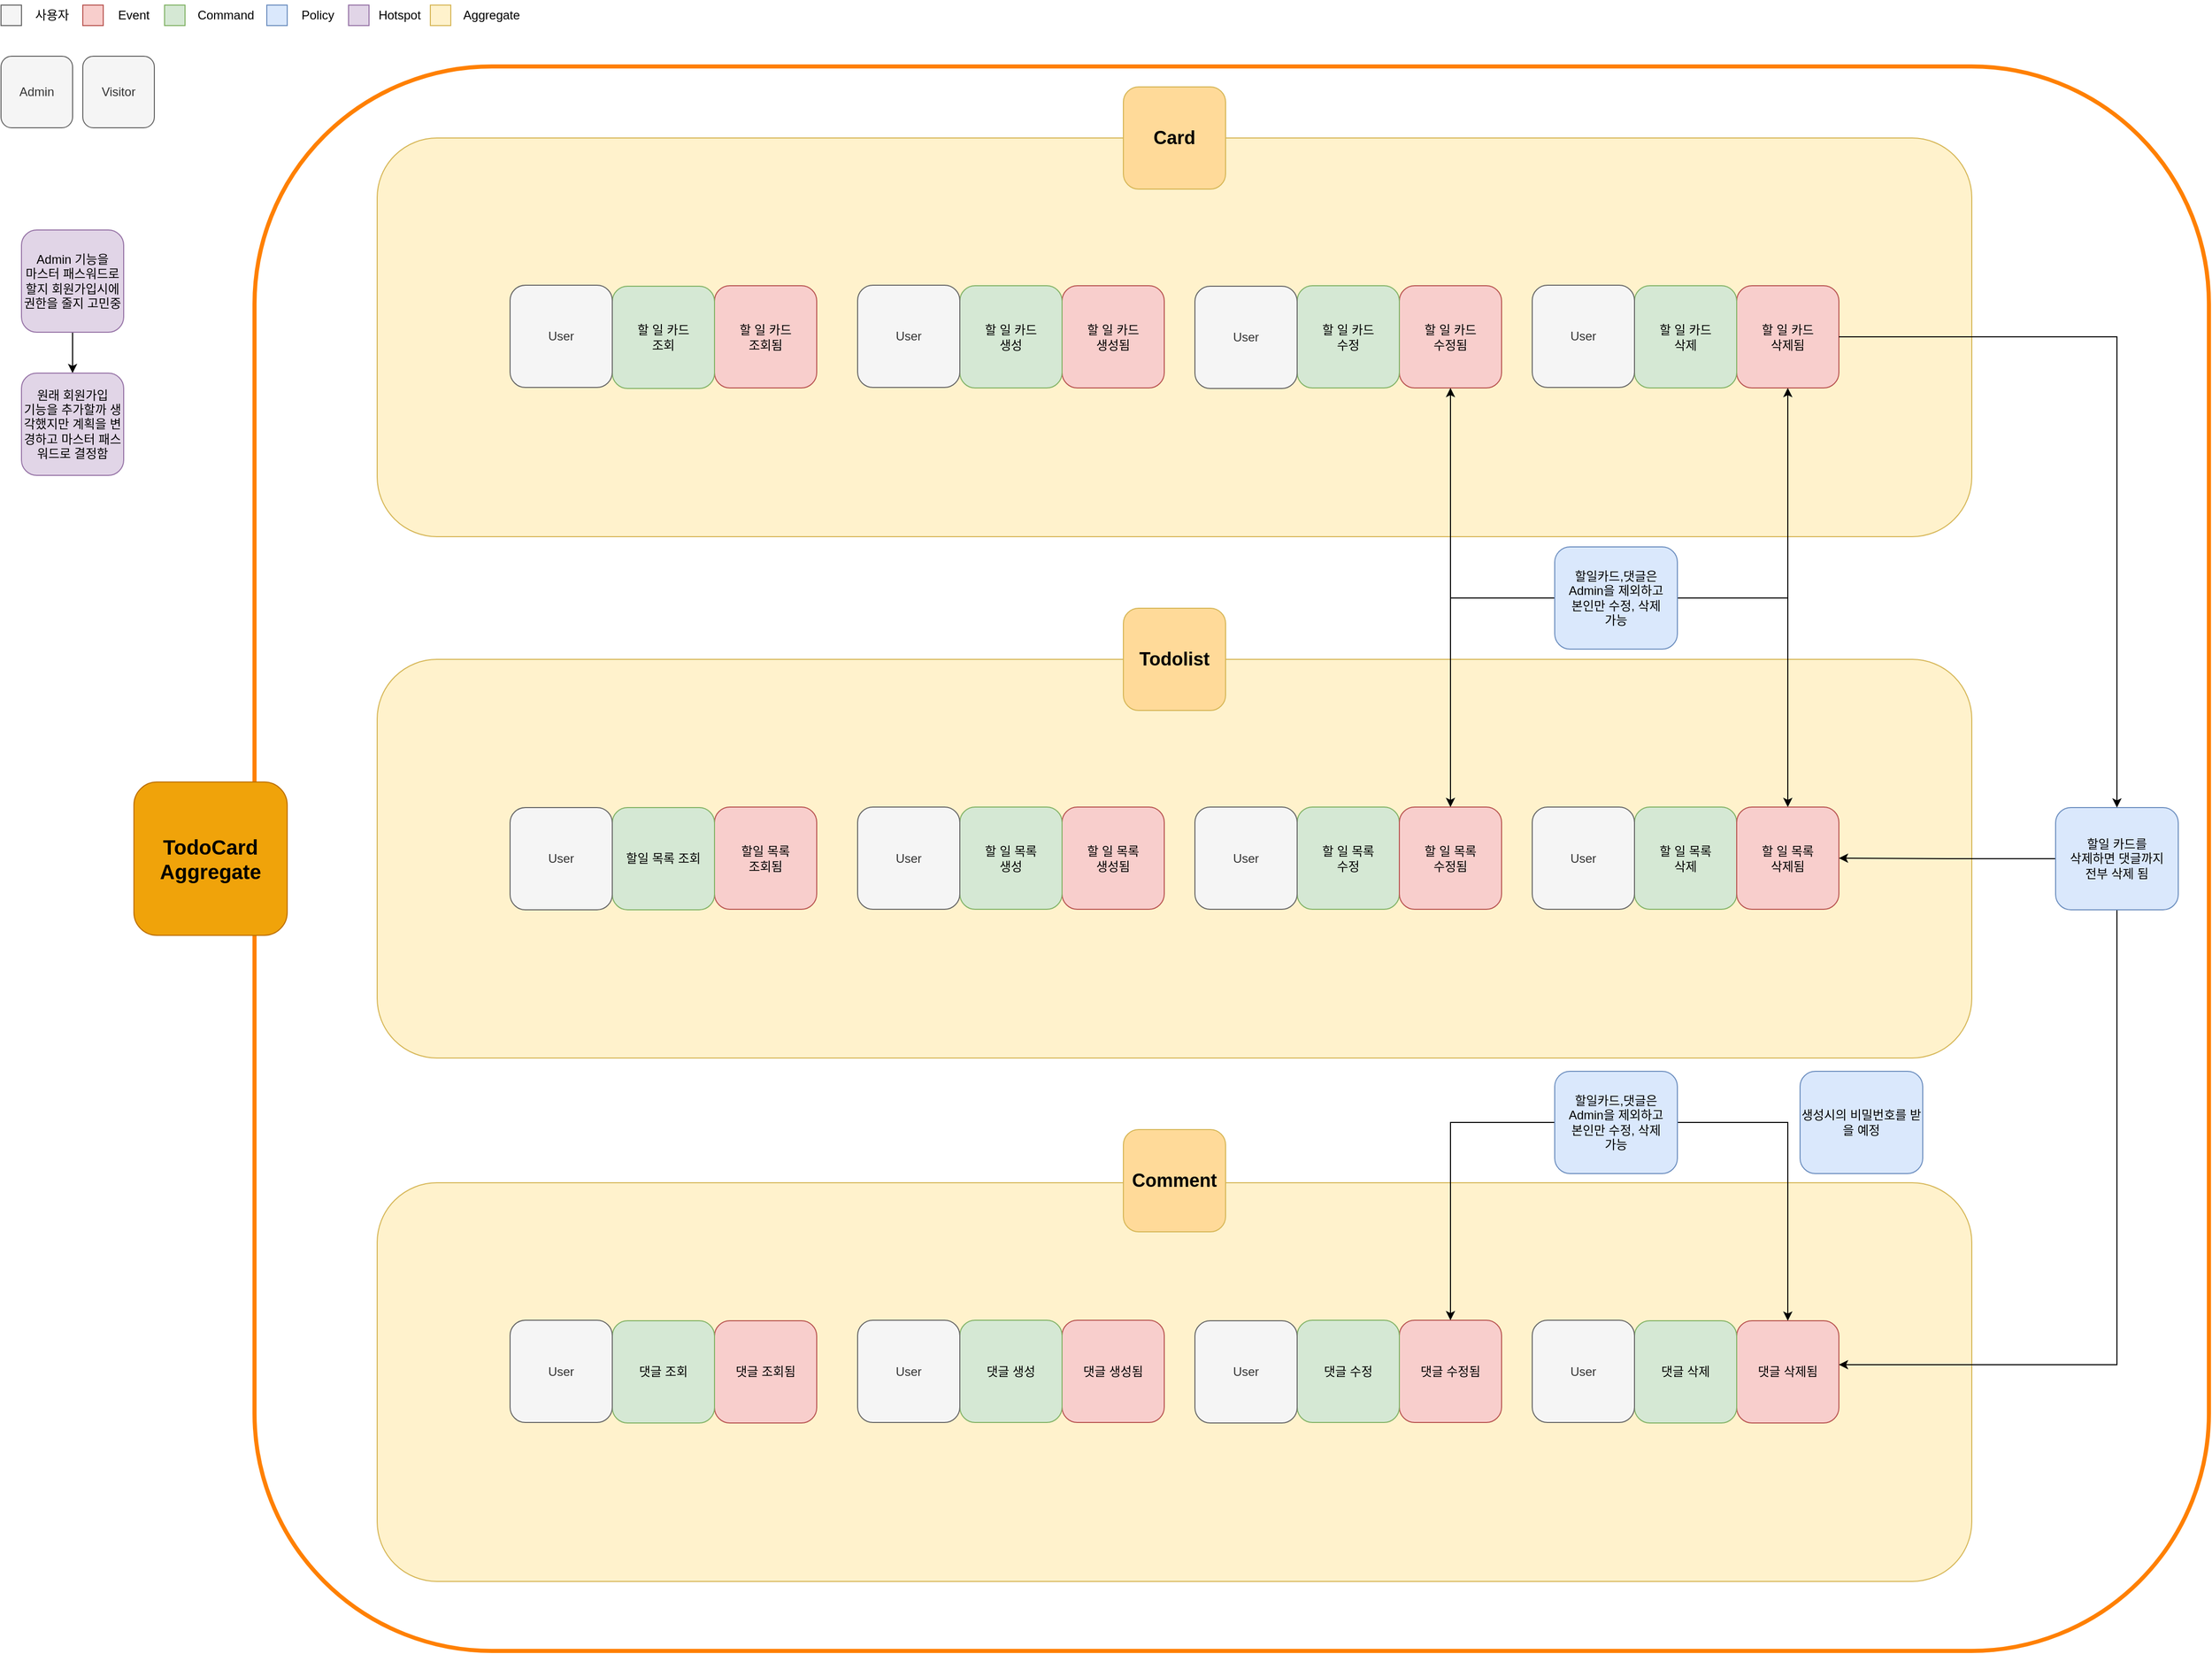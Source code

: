 <mxfile version="22.1.11" type="github">
  <diagram name="페이지-1" id="-9kYVZUIbWZYHaVwmAR1">
    <mxGraphModel dx="2185" dy="1126" grid="1" gridSize="10" guides="1" tooltips="1" connect="1" arrows="1" fold="1" page="1" pageScale="1" pageWidth="2336" pageHeight="1654" math="0" shadow="0">
      <root>
        <mxCell id="0" />
        <mxCell id="1" parent="0" />
        <mxCell id="V4XxWLxD8AYXxICH_YEM-58" value="" style="rounded=1;whiteSpace=wrap;html=1;fillColor=none;strokeColor=#FF8000;strokeWidth=4;" vertex="1" parent="1">
          <mxGeometry x="268" y="80" width="1912" height="1550" as="geometry" />
        </mxCell>
        <mxCell id="Omis2yteOAZ9eG1iLl5r-142" value="" style="group;movable=1;resizable=1;rotatable=1;deletable=1;editable=1;locked=0;connectable=1;" parent="1" vertex="1" connectable="0">
          <mxGeometry x="388" y="660" width="1560" height="390" as="geometry" />
        </mxCell>
        <mxCell id="Omis2yteOAZ9eG1iLl5r-140" value="" style="rounded=1;whiteSpace=wrap;html=1;fillColor=#fff2cc;strokeColor=#d6b656;movable=1;resizable=1;rotatable=1;deletable=1;editable=1;locked=0;connectable=1;" parent="Omis2yteOAZ9eG1iLl5r-142" vertex="1">
          <mxGeometry width="1560" height="390" as="geometry" />
        </mxCell>
        <mxCell id="Omis2yteOAZ9eG1iLl5r-42" value="할일 목록&lt;br&gt;조회됨" style="rounded=1;whiteSpace=wrap;html=1;fillColor=#f8cecc;strokeColor=#b85450;movable=1;resizable=1;rotatable=1;deletable=1;editable=1;locked=0;connectable=1;" parent="Omis2yteOAZ9eG1iLl5r-142" vertex="1">
          <mxGeometry x="330" y="144.5" width="100" height="100" as="geometry" />
        </mxCell>
        <mxCell id="Omis2yteOAZ9eG1iLl5r-43" value="할 일 목록&lt;br&gt;생성됨" style="rounded=1;whiteSpace=wrap;html=1;fillColor=#f8cecc;strokeColor=#b85450;movable=1;resizable=1;rotatable=1;deletable=1;editable=1;locked=0;connectable=1;" parent="Omis2yteOAZ9eG1iLl5r-142" vertex="1">
          <mxGeometry x="670" y="144.5" width="100" height="100" as="geometry" />
        </mxCell>
        <mxCell id="Omis2yteOAZ9eG1iLl5r-75" value="할일 목록 조회" style="rounded=1;whiteSpace=wrap;html=1;fillColor=#d5e8d4;strokeColor=#82b366;movable=1;resizable=1;rotatable=1;deletable=1;editable=1;locked=0;connectable=1;" parent="Omis2yteOAZ9eG1iLl5r-142" vertex="1">
          <mxGeometry x="230" y="145" width="100" height="100" as="geometry" />
        </mxCell>
        <mxCell id="Omis2yteOAZ9eG1iLl5r-76" value="할 일 목록&lt;br&gt;생성" style="rounded=1;whiteSpace=wrap;html=1;fillColor=#d5e8d4;strokeColor=#82b366;movable=1;resizable=1;rotatable=1;deletable=1;editable=1;locked=0;connectable=1;" parent="Omis2yteOAZ9eG1iLl5r-142" vertex="1">
          <mxGeometry x="570" y="144.5" width="100" height="100" as="geometry" />
        </mxCell>
        <mxCell id="Omis2yteOAZ9eG1iLl5r-77" value="할 일 목록&lt;br&gt;수정" style="rounded=1;whiteSpace=wrap;html=1;fillColor=#d5e8d4;strokeColor=#82b366;movable=1;resizable=1;rotatable=1;deletable=1;editable=1;locked=0;connectable=1;" parent="Omis2yteOAZ9eG1iLl5r-142" vertex="1">
          <mxGeometry x="900" y="144.5" width="100" height="100" as="geometry" />
        </mxCell>
        <mxCell id="Omis2yteOAZ9eG1iLl5r-80" value="할 일 목록&lt;br&gt;삭제" style="rounded=1;whiteSpace=wrap;html=1;fillColor=#d5e8d4;strokeColor=#82b366;movable=1;resizable=1;rotatable=1;deletable=1;editable=1;locked=0;connectable=1;" parent="Omis2yteOAZ9eG1iLl5r-142" vertex="1">
          <mxGeometry x="1230" y="144.5" width="100" height="100" as="geometry" />
        </mxCell>
        <mxCell id="V4XxWLxD8AYXxICH_YEM-34" value="User" style="rounded=1;whiteSpace=wrap;html=1;fillColor=#f5f5f5;fontColor=#333333;strokeColor=#666666;movable=1;resizable=1;rotatable=1;deletable=1;editable=1;locked=0;connectable=1;" vertex="1" parent="Omis2yteOAZ9eG1iLl5r-142">
          <mxGeometry x="130" y="145" width="100" height="100" as="geometry" />
        </mxCell>
        <mxCell id="V4XxWLxD8AYXxICH_YEM-35" value="User" style="rounded=1;whiteSpace=wrap;html=1;fillColor=#f5f5f5;fontColor=#333333;strokeColor=#666666;movable=1;resizable=1;rotatable=1;deletable=1;editable=1;locked=0;connectable=1;" vertex="1" parent="Omis2yteOAZ9eG1iLl5r-142">
          <mxGeometry x="470" y="144.5" width="100" height="100" as="geometry" />
        </mxCell>
        <mxCell id="V4XxWLxD8AYXxICH_YEM-36" value="User" style="rounded=1;whiteSpace=wrap;html=1;fillColor=#f5f5f5;fontColor=#333333;strokeColor=#666666;movable=1;resizable=1;rotatable=1;deletable=1;editable=1;locked=0;connectable=1;" vertex="1" parent="Omis2yteOAZ9eG1iLl5r-142">
          <mxGeometry x="800" y="144.5" width="100" height="100" as="geometry" />
        </mxCell>
        <mxCell id="V4XxWLxD8AYXxICH_YEM-37" value="User" style="rounded=1;whiteSpace=wrap;html=1;fillColor=#f5f5f5;fontColor=#333333;strokeColor=#666666;movable=1;resizable=1;rotatable=1;deletable=1;editable=1;locked=0;connectable=1;" vertex="1" parent="Omis2yteOAZ9eG1iLl5r-142">
          <mxGeometry x="1130" y="144.5" width="100" height="100" as="geometry" />
        </mxCell>
        <mxCell id="Omis2yteOAZ9eG1iLl5r-44" value="할 일 목록&lt;br&gt;수정됨" style="rounded=1;whiteSpace=wrap;html=1;fillColor=#f8cecc;strokeColor=#b85450;movable=1;resizable=1;rotatable=1;deletable=1;editable=1;locked=0;connectable=1;" parent="Omis2yteOAZ9eG1iLl5r-142" vertex="1">
          <mxGeometry x="1000" y="144.5" width="100" height="100" as="geometry" />
        </mxCell>
        <mxCell id="Omis2yteOAZ9eG1iLl5r-45" value="할 일 목록&lt;br&gt;삭제됨" style="rounded=1;whiteSpace=wrap;html=1;fillColor=#f8cecc;strokeColor=#b85450;movable=1;resizable=1;rotatable=1;deletable=1;editable=1;locked=0;connectable=1;" parent="Omis2yteOAZ9eG1iLl5r-142" vertex="1">
          <mxGeometry x="1330" y="144.5" width="100" height="100" as="geometry" />
        </mxCell>
        <mxCell id="Omis2yteOAZ9eG1iLl5r-144" value="" style="group;movable=1;resizable=1;rotatable=1;deletable=1;editable=1;locked=0;connectable=1;" parent="1" vertex="1" connectable="0">
          <mxGeometry x="388" y="1172" width="1560" height="390" as="geometry" />
        </mxCell>
        <mxCell id="Omis2yteOAZ9eG1iLl5r-141" value="" style="rounded=1;whiteSpace=wrap;html=1;fillColor=#fff2cc;strokeColor=#d6b656;movable=1;resizable=1;rotatable=1;deletable=1;editable=1;locked=0;connectable=1;" parent="Omis2yteOAZ9eG1iLl5r-144" vertex="1">
          <mxGeometry width="1560" height="390" as="geometry" />
        </mxCell>
        <mxCell id="Omis2yteOAZ9eG1iLl5r-48" value="댓글 조회됨" style="rounded=1;whiteSpace=wrap;html=1;fillColor=#f8cecc;strokeColor=#b85450;movable=1;resizable=1;rotatable=1;deletable=1;editable=1;locked=0;connectable=1;" parent="Omis2yteOAZ9eG1iLl5r-144" vertex="1">
          <mxGeometry x="330" y="135" width="100" height="100" as="geometry" />
        </mxCell>
        <mxCell id="Omis2yteOAZ9eG1iLl5r-49" value="댓글 생성됨" style="rounded=1;whiteSpace=wrap;html=1;fillColor=#f8cecc;strokeColor=#b85450;movable=1;resizable=1;rotatable=1;deletable=1;editable=1;locked=0;connectable=1;" parent="Omis2yteOAZ9eG1iLl5r-144" vertex="1">
          <mxGeometry x="670" y="134.5" width="100" height="100" as="geometry" />
        </mxCell>
        <mxCell id="Omis2yteOAZ9eG1iLl5r-50" value="댓글 수정됨" style="rounded=1;whiteSpace=wrap;html=1;fillColor=#f8cecc;strokeColor=#b85450;movable=1;resizable=1;rotatable=1;deletable=1;editable=1;locked=0;connectable=1;" parent="Omis2yteOAZ9eG1iLl5r-144" vertex="1">
          <mxGeometry x="1000" y="134.5" width="100" height="100" as="geometry" />
        </mxCell>
        <mxCell id="Omis2yteOAZ9eG1iLl5r-51" value="댓글 삭제됨" style="rounded=1;whiteSpace=wrap;html=1;fillColor=#f8cecc;strokeColor=#b85450;movable=1;resizable=1;rotatable=1;deletable=1;editable=1;locked=0;connectable=1;" parent="Omis2yteOAZ9eG1iLl5r-144" vertex="1">
          <mxGeometry x="1330" y="135" width="100" height="100" as="geometry" />
        </mxCell>
        <mxCell id="Omis2yteOAZ9eG1iLl5r-82" value="댓글 삭제" style="rounded=1;whiteSpace=wrap;html=1;fillColor=#d5e8d4;strokeColor=#82b366;movable=1;resizable=1;rotatable=1;deletable=1;editable=1;locked=0;connectable=1;" parent="Omis2yteOAZ9eG1iLl5r-144" vertex="1">
          <mxGeometry x="1230" y="135" width="100" height="100" as="geometry" />
        </mxCell>
        <mxCell id="Omis2yteOAZ9eG1iLl5r-83" value="댓글 수정" style="rounded=1;whiteSpace=wrap;html=1;fillColor=#d5e8d4;strokeColor=#82b366;movable=1;resizable=1;rotatable=1;deletable=1;editable=1;locked=0;connectable=1;" parent="Omis2yteOAZ9eG1iLl5r-144" vertex="1">
          <mxGeometry x="900" y="134.5" width="100" height="100" as="geometry" />
        </mxCell>
        <mxCell id="Omis2yteOAZ9eG1iLl5r-84" value="댓글 생성" style="rounded=1;whiteSpace=wrap;html=1;fillColor=#d5e8d4;strokeColor=#82b366;movable=1;resizable=1;rotatable=1;deletable=1;editable=1;locked=0;connectable=1;" parent="Omis2yteOAZ9eG1iLl5r-144" vertex="1">
          <mxGeometry x="570" y="134.5" width="100" height="100" as="geometry" />
        </mxCell>
        <mxCell id="Omis2yteOAZ9eG1iLl5r-85" value="댓글 조회" style="rounded=1;whiteSpace=wrap;html=1;fillColor=#d5e8d4;strokeColor=#82b366;movable=1;resizable=1;rotatable=1;deletable=1;editable=1;locked=0;connectable=1;" parent="Omis2yteOAZ9eG1iLl5r-144" vertex="1">
          <mxGeometry x="230" y="135" width="100" height="100" as="geometry" />
        </mxCell>
        <mxCell id="Omis2yteOAZ9eG1iLl5r-110" value="" style="group;movable=1;resizable=1;rotatable=1;deletable=1;editable=1;locked=0;connectable=1;" parent="Omis2yteOAZ9eG1iLl5r-144" vertex="1" connectable="0">
          <mxGeometry x="470" y="85" width="100" height="199" as="geometry" />
        </mxCell>
        <mxCell id="V4XxWLxD8AYXxICH_YEM-38" value="User" style="rounded=1;whiteSpace=wrap;html=1;fillColor=#f5f5f5;fontColor=#333333;strokeColor=#666666;movable=1;resizable=1;rotatable=1;deletable=1;editable=1;locked=0;connectable=1;" vertex="1" parent="Omis2yteOAZ9eG1iLl5r-144">
          <mxGeometry x="130" y="134.5" width="100" height="100" as="geometry" />
        </mxCell>
        <mxCell id="V4XxWLxD8AYXxICH_YEM-39" value="User" style="rounded=1;whiteSpace=wrap;html=1;fillColor=#f5f5f5;fontColor=#333333;strokeColor=#666666;movable=1;resizable=1;rotatable=1;deletable=1;editable=1;locked=0;connectable=1;" vertex="1" parent="Omis2yteOAZ9eG1iLl5r-144">
          <mxGeometry x="470" y="134.5" width="100" height="100" as="geometry" />
        </mxCell>
        <mxCell id="V4XxWLxD8AYXxICH_YEM-40" value="User" style="rounded=1;whiteSpace=wrap;html=1;fillColor=#f5f5f5;fontColor=#333333;strokeColor=#666666;movable=1;resizable=1;rotatable=1;deletable=1;editable=1;locked=0;connectable=1;" vertex="1" parent="Omis2yteOAZ9eG1iLl5r-144">
          <mxGeometry x="800" y="135" width="100" height="100" as="geometry" />
        </mxCell>
        <mxCell id="V4XxWLxD8AYXxICH_YEM-41" value="User" style="rounded=1;whiteSpace=wrap;html=1;fillColor=#f5f5f5;fontColor=#333333;strokeColor=#666666;movable=1;resizable=1;rotatable=1;deletable=1;editable=1;locked=0;connectable=1;" vertex="1" parent="Omis2yteOAZ9eG1iLl5r-144">
          <mxGeometry x="1130" y="134.5" width="100" height="100" as="geometry" />
        </mxCell>
        <mxCell id="V4XxWLxD8AYXxICH_YEM-4" value="" style="group;movable=1;resizable=1;rotatable=1;deletable=1;editable=1;locked=0;connectable=1;" vertex="1" connectable="0" parent="1">
          <mxGeometry x="388" y="150" width="1560" height="390" as="geometry" />
        </mxCell>
        <mxCell id="V4XxWLxD8AYXxICH_YEM-5" value="" style="rounded=1;whiteSpace=wrap;html=1;fillColor=#fff2cc;strokeColor=#d6b656;movable=1;resizable=1;rotatable=1;deletable=1;editable=1;locked=0;connectable=1;" vertex="1" parent="V4XxWLxD8AYXxICH_YEM-4">
          <mxGeometry width="1560" height="390" as="geometry" />
        </mxCell>
        <mxCell id="V4XxWLxD8AYXxICH_YEM-6" value="할 일 카드&lt;br&gt;조회됨" style="rounded=1;whiteSpace=wrap;html=1;fillColor=#f8cecc;strokeColor=#b85450;movable=1;resizable=1;rotatable=1;deletable=1;editable=1;locked=0;connectable=1;" vertex="1" parent="V4XxWLxD8AYXxICH_YEM-4">
          <mxGeometry x="330" y="144.5" width="100" height="100" as="geometry" />
        </mxCell>
        <mxCell id="V4XxWLxD8AYXxICH_YEM-7" value="할 일 카드&lt;br&gt;생성됨" style="rounded=1;whiteSpace=wrap;html=1;fillColor=#f8cecc;strokeColor=#b85450;movable=1;resizable=1;rotatable=1;deletable=1;editable=1;locked=0;connectable=1;" vertex="1" parent="V4XxWLxD8AYXxICH_YEM-4">
          <mxGeometry x="670" y="144.5" width="100" height="100" as="geometry" />
        </mxCell>
        <mxCell id="V4XxWLxD8AYXxICH_YEM-8" value="할 일 카드&lt;br&gt;수정됨" style="rounded=1;whiteSpace=wrap;html=1;fillColor=#f8cecc;strokeColor=#b85450;movable=1;resizable=1;rotatable=1;deletable=1;editable=1;locked=0;connectable=1;" vertex="1" parent="V4XxWLxD8AYXxICH_YEM-4">
          <mxGeometry x="1000" y="144.5" width="100" height="100" as="geometry" />
        </mxCell>
        <mxCell id="V4XxWLxD8AYXxICH_YEM-9" value="할 일 카드&lt;br&gt;삭제됨" style="rounded=1;whiteSpace=wrap;html=1;fillColor=#f8cecc;strokeColor=#b85450;movable=1;resizable=1;rotatable=1;deletable=1;editable=1;locked=0;connectable=1;" vertex="1" parent="V4XxWLxD8AYXxICH_YEM-4">
          <mxGeometry x="1330" y="144.5" width="100" height="100" as="geometry" />
        </mxCell>
        <mxCell id="V4XxWLxD8AYXxICH_YEM-10" value="할 일 카드&lt;br&gt;조회" style="rounded=1;whiteSpace=wrap;html=1;fillColor=#d5e8d4;strokeColor=#82b366;movable=1;resizable=1;rotatable=1;deletable=1;editable=1;locked=0;connectable=1;" vertex="1" parent="V4XxWLxD8AYXxICH_YEM-4">
          <mxGeometry x="230" y="145" width="100" height="100" as="geometry" />
        </mxCell>
        <mxCell id="V4XxWLxD8AYXxICH_YEM-11" value="할 일 카드&lt;br&gt;생성" style="rounded=1;whiteSpace=wrap;html=1;fillColor=#d5e8d4;strokeColor=#82b366;movable=1;resizable=1;rotatable=1;deletable=1;editable=1;locked=0;connectable=1;" vertex="1" parent="V4XxWLxD8AYXxICH_YEM-4">
          <mxGeometry x="570" y="144.5" width="100" height="100" as="geometry" />
        </mxCell>
        <mxCell id="V4XxWLxD8AYXxICH_YEM-12" value="할 일 카드&lt;br&gt;수정" style="rounded=1;whiteSpace=wrap;html=1;fillColor=#d5e8d4;strokeColor=#82b366;movable=1;resizable=1;rotatable=1;deletable=1;editable=1;locked=0;connectable=1;" vertex="1" parent="V4XxWLxD8AYXxICH_YEM-4">
          <mxGeometry x="900" y="144.5" width="100" height="100" as="geometry" />
        </mxCell>
        <mxCell id="V4XxWLxD8AYXxICH_YEM-13" value="할 일 카드&lt;br&gt;삭제" style="rounded=1;whiteSpace=wrap;html=1;fillColor=#d5e8d4;strokeColor=#82b366;movable=1;resizable=1;rotatable=1;deletable=1;editable=1;locked=0;connectable=1;" vertex="1" parent="V4XxWLxD8AYXxICH_YEM-4">
          <mxGeometry x="1230" y="144.5" width="100" height="100" as="geometry" />
        </mxCell>
        <mxCell id="V4XxWLxD8AYXxICH_YEM-29" value="User" style="rounded=1;whiteSpace=wrap;html=1;fillColor=#f5f5f5;fontColor=#333333;strokeColor=#666666;movable=1;resizable=1;rotatable=1;deletable=1;editable=1;locked=0;connectable=1;" vertex="1" parent="V4XxWLxD8AYXxICH_YEM-4">
          <mxGeometry x="1130" y="144" width="100" height="100" as="geometry" />
        </mxCell>
        <mxCell id="V4XxWLxD8AYXxICH_YEM-31" value="User" style="rounded=1;whiteSpace=wrap;html=1;fillColor=#f5f5f5;fontColor=#333333;strokeColor=#666666;movable=1;resizable=1;rotatable=1;deletable=1;editable=1;locked=0;connectable=1;" vertex="1" parent="V4XxWLxD8AYXxICH_YEM-4">
          <mxGeometry x="800" y="145" width="100" height="100" as="geometry" />
        </mxCell>
        <mxCell id="V4XxWLxD8AYXxICH_YEM-32" value="User" style="rounded=1;whiteSpace=wrap;html=1;fillColor=#f5f5f5;fontColor=#333333;strokeColor=#666666;movable=1;resizable=1;rotatable=1;deletable=1;editable=1;locked=0;connectable=1;" vertex="1" parent="V4XxWLxD8AYXxICH_YEM-4">
          <mxGeometry x="470" y="144" width="100" height="100" as="geometry" />
        </mxCell>
        <mxCell id="V4XxWLxD8AYXxICH_YEM-33" value="User" style="rounded=1;whiteSpace=wrap;html=1;fillColor=#f5f5f5;fontColor=#333333;strokeColor=#666666;movable=1;resizable=1;rotatable=1;deletable=1;editable=1;locked=0;connectable=1;" vertex="1" parent="V4XxWLxD8AYXxICH_YEM-4">
          <mxGeometry x="130" y="144" width="100" height="100" as="geometry" />
        </mxCell>
        <mxCell id="Omis2yteOAZ9eG1iLl5r-1" value="" style="whiteSpace=wrap;html=1;aspect=fixed;fillColor=#f5f5f5;fontColor=#333333;strokeColor=#666666;movable=1;resizable=1;rotatable=1;deletable=1;editable=1;locked=0;connectable=1;" parent="1" vertex="1">
          <mxGeometry x="20" y="20" width="20" height="20" as="geometry" />
        </mxCell>
        <mxCell id="Omis2yteOAZ9eG1iLl5r-15" value="사용자" style="text;html=1;strokeColor=none;fillColor=none;align=center;verticalAlign=middle;whiteSpace=wrap;rounded=0;movable=1;resizable=1;rotatable=1;deletable=1;editable=1;locked=0;connectable=1;" parent="1" vertex="1">
          <mxGeometry x="40" y="15" width="60" height="30" as="geometry" />
        </mxCell>
        <mxCell id="Omis2yteOAZ9eG1iLl5r-16" value="" style="whiteSpace=wrap;html=1;aspect=fixed;fillColor=#f8cecc;strokeColor=#b85450;movable=1;resizable=1;rotatable=1;deletable=1;editable=1;locked=0;connectable=1;" parent="1" vertex="1">
          <mxGeometry x="100" y="20" width="20" height="20" as="geometry" />
        </mxCell>
        <mxCell id="Omis2yteOAZ9eG1iLl5r-17" value="Event" style="text;html=1;strokeColor=none;fillColor=none;align=center;verticalAlign=middle;whiteSpace=wrap;rounded=0;movable=1;resizable=1;rotatable=1;deletable=1;editable=1;locked=0;connectable=1;" parent="1" vertex="1">
          <mxGeometry x="120" y="15" width="60" height="30" as="geometry" />
        </mxCell>
        <mxCell id="Omis2yteOAZ9eG1iLl5r-18" value="" style="whiteSpace=wrap;html=1;aspect=fixed;fillColor=#d5e8d4;strokeColor=#82b366;movable=1;resizable=1;rotatable=1;deletable=1;editable=1;locked=0;connectable=1;" parent="1" vertex="1">
          <mxGeometry x="180" y="20" width="20" height="20" as="geometry" />
        </mxCell>
        <mxCell id="Omis2yteOAZ9eG1iLl5r-19" value="Command" style="text;html=1;strokeColor=none;fillColor=none;align=center;verticalAlign=middle;whiteSpace=wrap;rounded=0;movable=1;resizable=1;rotatable=1;deletable=1;editable=1;locked=0;connectable=1;" parent="1" vertex="1">
          <mxGeometry x="210" y="15" width="60" height="30" as="geometry" />
        </mxCell>
        <mxCell id="Omis2yteOAZ9eG1iLl5r-20" value="" style="whiteSpace=wrap;html=1;aspect=fixed;fillColor=#dae8fc;strokeColor=#6c8ebf;movable=1;resizable=1;rotatable=1;deletable=1;editable=1;locked=0;connectable=1;" parent="1" vertex="1">
          <mxGeometry x="280" y="20" width="20" height="20" as="geometry" />
        </mxCell>
        <mxCell id="Omis2yteOAZ9eG1iLl5r-21" value="Policy" style="text;html=1;strokeColor=none;fillColor=none;align=center;verticalAlign=middle;whiteSpace=wrap;rounded=0;movable=1;resizable=1;rotatable=1;deletable=1;editable=1;locked=0;connectable=1;" parent="1" vertex="1">
          <mxGeometry x="300" y="15" width="60" height="30" as="geometry" />
        </mxCell>
        <mxCell id="Omis2yteOAZ9eG1iLl5r-22" value="" style="whiteSpace=wrap;html=1;aspect=fixed;fillColor=#e1d5e7;strokeColor=#9673a6;movable=1;resizable=1;rotatable=1;deletable=1;editable=1;locked=0;connectable=1;" parent="1" vertex="1">
          <mxGeometry x="360" y="20" width="20" height="20" as="geometry" />
        </mxCell>
        <mxCell id="Omis2yteOAZ9eG1iLl5r-23" value="Hotspot" style="text;html=1;strokeColor=none;fillColor=none;align=center;verticalAlign=middle;whiteSpace=wrap;rounded=0;movable=1;resizable=1;rotatable=1;deletable=1;editable=1;locked=0;connectable=1;" parent="1" vertex="1">
          <mxGeometry x="380" y="15" width="60" height="30" as="geometry" />
        </mxCell>
        <mxCell id="Omis2yteOAZ9eG1iLl5r-24" value="" style="whiteSpace=wrap;html=1;aspect=fixed;fillColor=#fff2cc;strokeColor=#d6b656;movable=1;resizable=1;rotatable=1;deletable=1;editable=1;locked=0;connectable=1;" parent="1" vertex="1">
          <mxGeometry x="440" y="20" width="20" height="20" as="geometry" />
        </mxCell>
        <mxCell id="Omis2yteOAZ9eG1iLl5r-25" value="Aggregate" style="text;html=1;strokeColor=none;fillColor=none;align=center;verticalAlign=middle;whiteSpace=wrap;rounded=0;movable=1;resizable=1;rotatable=1;deletable=1;editable=1;locked=0;connectable=1;" parent="1" vertex="1">
          <mxGeometry x="470" y="15" width="60" height="30" as="geometry" />
        </mxCell>
        <mxCell id="Omis2yteOAZ9eG1iLl5r-26" value="Admin" style="rounded=1;whiteSpace=wrap;html=1;fillColor=#f5f5f5;fontColor=#333333;strokeColor=#666666;movable=1;resizable=1;rotatable=1;deletable=1;editable=1;locked=0;connectable=1;" parent="1" vertex="1">
          <mxGeometry x="20" y="70" width="70" height="70" as="geometry" />
        </mxCell>
        <mxCell id="Omis2yteOAZ9eG1iLl5r-29" value="Visitor" style="rounded=1;whiteSpace=wrap;html=1;fillColor=#f5f5f5;fontColor=#333333;strokeColor=#666666;movable=1;resizable=1;rotatable=1;deletable=1;editable=1;locked=0;connectable=1;" parent="1" vertex="1">
          <mxGeometry x="100" y="70" width="70" height="70" as="geometry" />
        </mxCell>
        <mxCell id="V4XxWLxD8AYXxICH_YEM-52" style="edgeStyle=orthogonalEdgeStyle;rounded=0;orthogonalLoop=1;jettySize=auto;html=1;" edge="1" parent="1" source="Omis2yteOAZ9eG1iLl5r-47" target="Omis2yteOAZ9eG1iLl5r-45">
          <mxGeometry relative="1" as="geometry" />
        </mxCell>
        <mxCell id="V4XxWLxD8AYXxICH_YEM-53" style="edgeStyle=orthogonalEdgeStyle;rounded=0;orthogonalLoop=1;jettySize=auto;html=1;" edge="1" parent="1" source="Omis2yteOAZ9eG1iLl5r-47" target="Omis2yteOAZ9eG1iLl5r-51">
          <mxGeometry relative="1" as="geometry">
            <mxPoint x="2170" y="1350" as="targetPoint" />
            <Array as="points">
              <mxPoint x="2090" y="1350" />
            </Array>
          </mxGeometry>
        </mxCell>
        <mxCell id="Omis2yteOAZ9eG1iLl5r-47" value="&lt;div style=&quot;&quot;&gt;할일 카드를&lt;br&gt;삭제하면 댓글까지&lt;/div&gt;&lt;div style=&quot;&quot;&gt;전부 삭제 됨&lt;/div&gt;" style="rounded=1;whiteSpace=wrap;html=1;fillColor=#dae8fc;strokeColor=#6c8ebf;align=center;movable=1;resizable=1;rotatable=1;deletable=1;editable=1;locked=0;connectable=1;" parent="1" vertex="1">
          <mxGeometry x="2030" y="805" width="120" height="100" as="geometry" />
        </mxCell>
        <mxCell id="Omis2yteOAZ9eG1iLl5r-149" value="&lt;font style=&quot;font-size: 20px;&quot;&gt;&lt;b&gt;TodoCard&lt;br&gt;Aggregate&lt;/b&gt;&lt;/font&gt;" style="rounded=1;whiteSpace=wrap;html=1;fillColor=#f0a30a;fontColor=#000000;strokeColor=#BD7000;movable=1;resizable=1;rotatable=1;deletable=1;editable=1;locked=0;connectable=1;" parent="1" vertex="1">
          <mxGeometry x="150" y="780" width="150" height="150" as="geometry" />
        </mxCell>
        <mxCell id="V4XxWLxD8AYXxICH_YEM-2" value="" style="edgeStyle=orthogonalEdgeStyle;rounded=0;orthogonalLoop=1;jettySize=auto;html=1;" edge="1" parent="1" source="Omis2yteOAZ9eG1iLl5r-64" target="V4XxWLxD8AYXxICH_YEM-1">
          <mxGeometry relative="1" as="geometry" />
        </mxCell>
        <mxCell id="Omis2yteOAZ9eG1iLl5r-64" value="Admin 기능을&lt;br&gt;마스터 패스워드로 할지 회원가입시에 권한을 줄지 고민중" style="rounded=1;whiteSpace=wrap;html=1;fillColor=#e1d5e7;strokeColor=#9673a6;movable=1;resizable=1;rotatable=1;deletable=1;editable=1;locked=0;connectable=1;" parent="1" vertex="1">
          <mxGeometry x="40" y="240" width="100" height="100" as="geometry" />
        </mxCell>
        <mxCell id="V4XxWLxD8AYXxICH_YEM-1" value="원래 회원가입&lt;br&gt;기능을 추가할까 생각했지만 계획을 변경하고 마스터 패스워드로 결정함" style="rounded=1;whiteSpace=wrap;html=1;fillColor=#e1d5e7;strokeColor=#9673a6;movable=1;resizable=1;rotatable=1;deletable=1;editable=1;locked=0;connectable=1;" vertex="1" parent="1">
          <mxGeometry x="40" y="380" width="100" height="100" as="geometry" />
        </mxCell>
        <mxCell id="Omis2yteOAZ9eG1iLl5r-146" value="&lt;span style=&quot;font-size: 18px;&quot;&gt;&lt;b&gt;Comment&lt;/b&gt;&lt;/span&gt;" style="rounded=1;whiteSpace=wrap;html=1;fillColor=#FFDA99;strokeColor=#d6b656;movable=1;resizable=1;rotatable=1;deletable=1;editable=1;locked=0;connectable=1;" parent="1" vertex="1">
          <mxGeometry x="1118" y="1120" width="100" height="100" as="geometry" />
        </mxCell>
        <mxCell id="V4XxWLxD8AYXxICH_YEM-43" style="edgeStyle=orthogonalEdgeStyle;rounded=0;orthogonalLoop=1;jettySize=auto;html=1;" edge="1" parent="1" source="Omis2yteOAZ9eG1iLl5r-46" target="V4XxWLxD8AYXxICH_YEM-8">
          <mxGeometry relative="1" as="geometry" />
        </mxCell>
        <mxCell id="V4XxWLxD8AYXxICH_YEM-44" style="edgeStyle=orthogonalEdgeStyle;rounded=0;orthogonalLoop=1;jettySize=auto;html=1;" edge="1" parent="1" source="Omis2yteOAZ9eG1iLl5r-46" target="V4XxWLxD8AYXxICH_YEM-9">
          <mxGeometry relative="1" as="geometry" />
        </mxCell>
        <mxCell id="V4XxWLxD8AYXxICH_YEM-45" style="edgeStyle=orthogonalEdgeStyle;rounded=0;orthogonalLoop=1;jettySize=auto;html=1;" edge="1" parent="1" source="Omis2yteOAZ9eG1iLl5r-46" target="Omis2yteOAZ9eG1iLl5r-44">
          <mxGeometry relative="1" as="geometry" />
        </mxCell>
        <mxCell id="V4XxWLxD8AYXxICH_YEM-46" style="edgeStyle=orthogonalEdgeStyle;rounded=0;orthogonalLoop=1;jettySize=auto;html=1;" edge="1" parent="1" source="Omis2yteOAZ9eG1iLl5r-46" target="Omis2yteOAZ9eG1iLl5r-45">
          <mxGeometry relative="1" as="geometry" />
        </mxCell>
        <mxCell id="Omis2yteOAZ9eG1iLl5r-46" value="&lt;div style=&quot;&quot;&gt;&lt;span style=&quot;background-color: initial;&quot;&gt;할일카드,댓글은&lt;/span&gt;&lt;/div&gt;&lt;span style=&quot;background-color: initial;&quot;&gt;&lt;div style=&quot;&quot;&gt;&lt;span style=&quot;background-color: initial;&quot;&gt;Admin을 제외하고&lt;/span&gt;&lt;/div&gt;&lt;/span&gt;&lt;span style=&quot;background-color: initial;&quot;&gt;&lt;div style=&quot;&quot;&gt;&lt;span style=&quot;background-color: initial;&quot;&gt;본인만 수정, 삭제&lt;/span&gt;&lt;/div&gt;&lt;/span&gt;&lt;span style=&quot;background-color: initial;&quot;&gt;&lt;div style=&quot;&quot;&gt;가능&lt;/div&gt;&lt;/span&gt;" style="rounded=1;whiteSpace=wrap;html=1;fillColor=#dae8fc;strokeColor=#6c8ebf;align=center;movable=1;resizable=1;rotatable=1;deletable=1;editable=1;locked=0;connectable=1;" parent="1" vertex="1">
          <mxGeometry x="1540" y="550" width="120" height="100" as="geometry" />
        </mxCell>
        <mxCell id="Omis2yteOAZ9eG1iLl5r-145" value="&lt;span style=&quot;font-size: 18px;&quot;&gt;&lt;b&gt;Todolist&lt;/b&gt;&lt;/span&gt;" style="rounded=1;whiteSpace=wrap;html=1;fillColor=#FFDA99;strokeColor=#d6b656;movable=1;resizable=1;rotatable=1;deletable=1;editable=1;locked=0;connectable=1;" parent="1" vertex="1">
          <mxGeometry x="1118" y="610" width="100" height="100" as="geometry" />
        </mxCell>
        <mxCell id="V4XxWLxD8AYXxICH_YEM-30" value="&lt;span style=&quot;font-size: 18px;&quot;&gt;&lt;b&gt;Card&lt;/b&gt;&lt;/span&gt;" style="rounded=1;whiteSpace=wrap;html=1;fillColor=#FFDA99;strokeColor=#d6b656;movable=1;resizable=1;rotatable=1;deletable=1;editable=1;locked=0;connectable=1;" vertex="1" parent="1">
          <mxGeometry x="1118" y="100" width="100" height="100" as="geometry" />
        </mxCell>
        <mxCell id="V4XxWLxD8AYXxICH_YEM-50" style="edgeStyle=orthogonalEdgeStyle;rounded=0;orthogonalLoop=1;jettySize=auto;html=1;" edge="1" parent="1" source="V4XxWLxD8AYXxICH_YEM-9" target="Omis2yteOAZ9eG1iLl5r-47">
          <mxGeometry relative="1" as="geometry" />
        </mxCell>
        <mxCell id="V4XxWLxD8AYXxICH_YEM-55" style="edgeStyle=orthogonalEdgeStyle;rounded=0;orthogonalLoop=1;jettySize=auto;html=1;" edge="1" parent="1" source="V4XxWLxD8AYXxICH_YEM-54" target="Omis2yteOAZ9eG1iLl5r-50">
          <mxGeometry relative="1" as="geometry" />
        </mxCell>
        <mxCell id="V4XxWLxD8AYXxICH_YEM-56" style="edgeStyle=orthogonalEdgeStyle;rounded=0;orthogonalLoop=1;jettySize=auto;html=1;" edge="1" parent="1" source="V4XxWLxD8AYXxICH_YEM-54" target="Omis2yteOAZ9eG1iLl5r-51">
          <mxGeometry relative="1" as="geometry" />
        </mxCell>
        <mxCell id="V4XxWLxD8AYXxICH_YEM-54" value="&lt;div style=&quot;&quot;&gt;&lt;span style=&quot;background-color: initial;&quot;&gt;할일카드,댓글은&lt;/span&gt;&lt;/div&gt;&lt;span style=&quot;background-color: initial;&quot;&gt;&lt;div style=&quot;&quot;&gt;&lt;span style=&quot;background-color: initial;&quot;&gt;Admin을 제외하고&lt;/span&gt;&lt;/div&gt;&lt;/span&gt;&lt;span style=&quot;background-color: initial;&quot;&gt;&lt;div style=&quot;&quot;&gt;&lt;span style=&quot;background-color: initial;&quot;&gt;본인만 수정, 삭제&lt;/span&gt;&lt;/div&gt;&lt;/span&gt;&lt;span style=&quot;background-color: initial;&quot;&gt;&lt;div style=&quot;&quot;&gt;가능&lt;/div&gt;&lt;/span&gt;" style="rounded=1;whiteSpace=wrap;html=1;fillColor=#dae8fc;strokeColor=#6c8ebf;align=center;movable=1;resizable=1;rotatable=1;deletable=1;editable=1;locked=0;connectable=1;" vertex="1" parent="1">
          <mxGeometry x="1540" y="1063" width="120" height="100" as="geometry" />
        </mxCell>
        <mxCell id="V4XxWLxD8AYXxICH_YEM-57" value="&lt;div style=&quot;&quot;&gt;생성시의 비밀번호를 받을 예정&lt;/div&gt;" style="rounded=1;whiteSpace=wrap;html=1;fillColor=#dae8fc;strokeColor=#6c8ebf;align=center;movable=1;resizable=1;rotatable=1;deletable=1;editable=1;locked=0;connectable=1;" vertex="1" parent="1">
          <mxGeometry x="1780" y="1063" width="120" height="100" as="geometry" />
        </mxCell>
      </root>
    </mxGraphModel>
  </diagram>
</mxfile>
